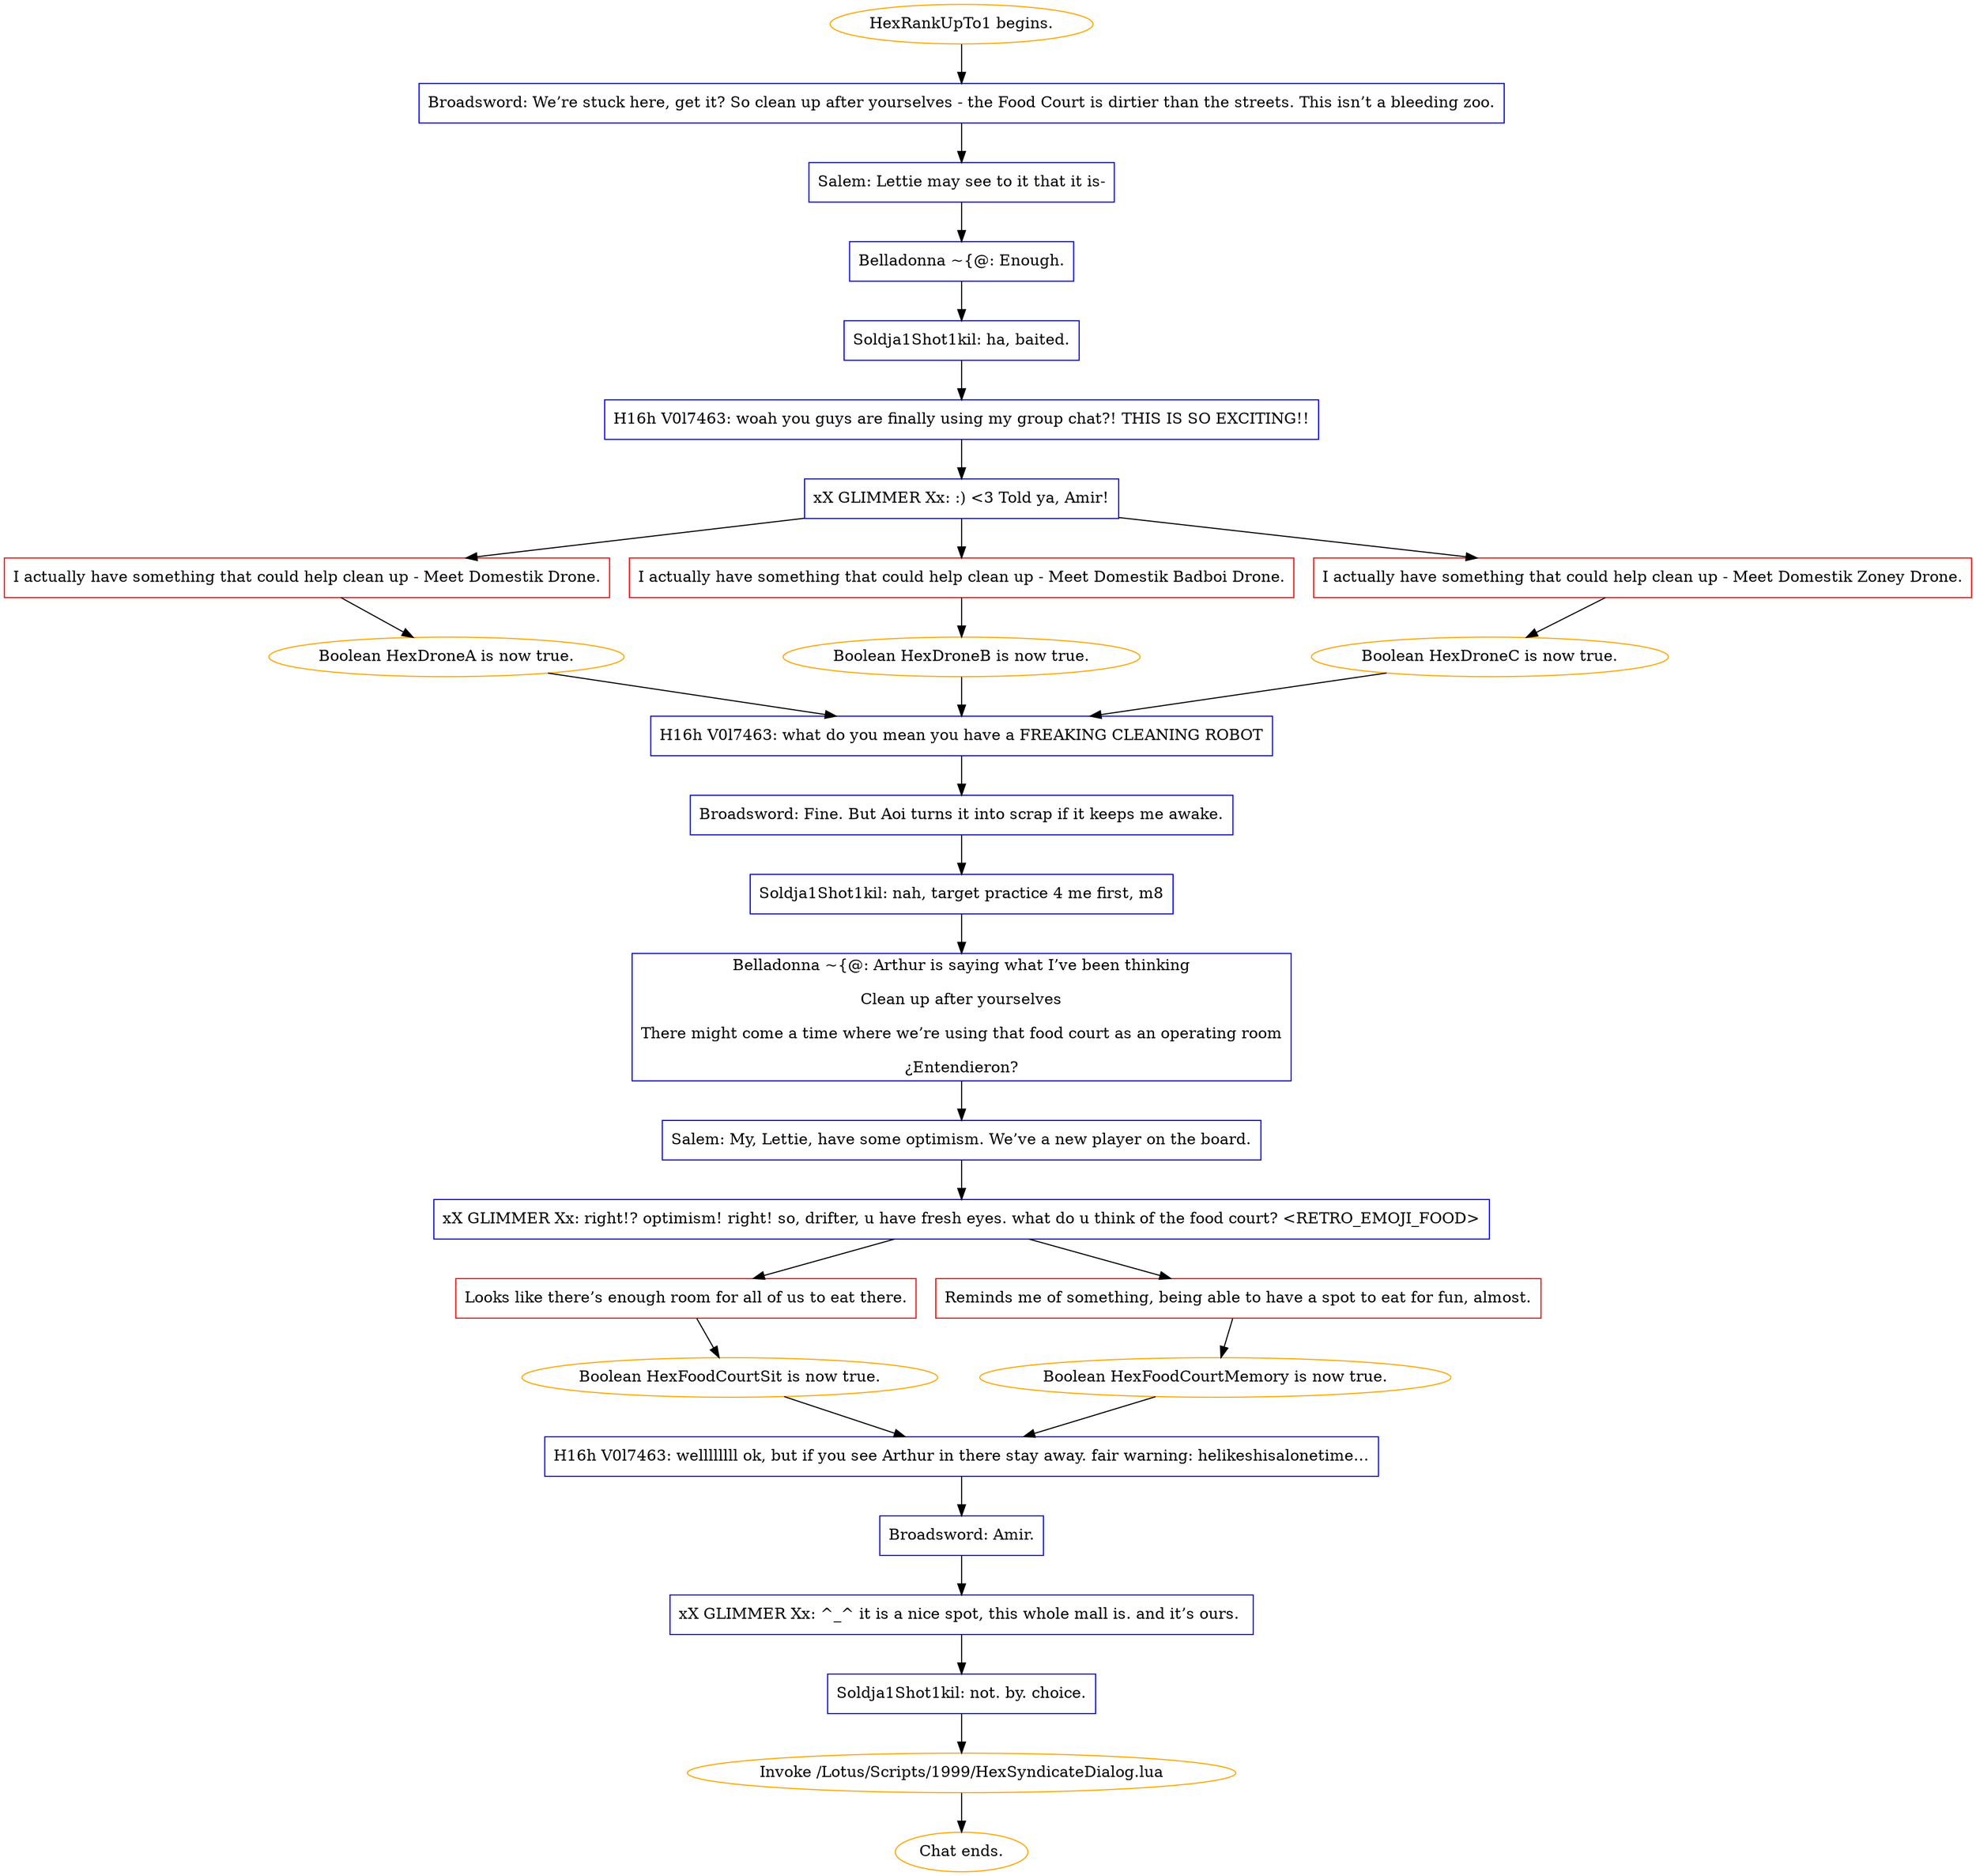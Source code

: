 digraph {
	"HexRankUpTo1 begins." [color=orange];
		"HexRankUpTo1 begins." -> j2000518888;
	j2000518888 [label="Broadsword: We’re stuck here, get it? So clean up after yourselves - the Food Court is dirtier than the streets. This isn’t a bleeding zoo.",shape=box,color=blue];
		j2000518888 -> j2655716514;
	j2655716514 [label="Salem: Lettie may see to it that it is-",shape=box,color=blue];
		j2655716514 -> j332305196;
	j332305196 [label="Belladonna ~{@: Enough.",shape=box,color=blue];
		j332305196 -> j1437059451;
	j1437059451 [label="Soldja1Shot1kil: ha, baited.",shape=box,color=blue];
		j1437059451 -> j3192246661;
	j3192246661 [label="H16h V0l7463: woah you guys are finally using my group chat?! THIS IS SO EXCITING!!",shape=box,color=blue];
		j3192246661 -> j859123108;
	j859123108 [label="xX GLIMMER Xx: :) <3 Told ya, Amir!",shape=box,color=blue];
		j859123108 -> j3386960354;
		j859123108 -> j2048612007;
		j859123108 -> j4056555994;
	j3386960354 [label="I actually have something that could help clean up - Meet Domestik Drone.",shape=box,color=red];
		j3386960354 -> j2976264790;
	j2048612007 [label="I actually have something that could help clean up - Meet Domestik Badboi Drone.",shape=box,color=red];
		j2048612007 -> j1557083231;
	j4056555994 [label="I actually have something that could help clean up - Meet Domestik Zoney Drone.",shape=box,color=red];
		j4056555994 -> j144588084;
	j2976264790 [label="Boolean HexDroneA is now true.",color=orange];
		j2976264790 -> j3628941487;
	j1557083231 [label="Boolean HexDroneB is now true.",color=orange];
		j1557083231 -> j3628941487;
	j144588084 [label="Boolean HexDroneC is now true.",color=orange];
		j144588084 -> j3628941487;
	j3628941487 [label="H16h V0l7463: what do you mean you have a FREAKING CLEANING ROBOT",shape=box,color=blue];
		j3628941487 -> j3802150447;
	j3802150447 [label="Broadsword: Fine. But Aoi turns it into scrap if it keeps me awake.",shape=box,color=blue];
		j3802150447 -> j3688389201;
	j3688389201 [label="Soldja1Shot1kil: nah, target practice 4 me first, m8",shape=box,color=blue];
		j3688389201 -> j3495960543;
	j3495960543 [label="Belladonna ~{@: Arthur is saying what I’ve been thinking
Clean up after yourselves
There might come a time where we’re using that food court as an operating room
¿Entendieron?",shape=box,color=blue];
		j3495960543 -> j3726981122;
	j3726981122 [label="Salem: My, Lettie, have some optimism. We’ve a new player on the board.",shape=box,color=blue];
		j3726981122 -> j1894099676;
	j1894099676 [label="xX GLIMMER Xx: right!? optimism! right! so, drifter, u have fresh eyes. what do u think of the food court? <RETRO_EMOJI_FOOD>",shape=box,color=blue];
		j1894099676 -> j3138215519;
		j1894099676 -> j3559364590;
	j3138215519 [label="Looks like there’s enough room for all of us to eat there.",shape=box,color=red];
		j3138215519 -> j3825361535;
	j3559364590 [label="Reminds me of something, being able to have a spot to eat for fun, almost.",shape=box,color=red];
		j3559364590 -> j1182826284;
	j3825361535 [label="Boolean HexFoodCourtSit is now true.",color=orange];
		j3825361535 -> j407354633;
	j1182826284 [label="Boolean HexFoodCourtMemory is now true.",color=orange];
		j1182826284 -> j407354633;
	j407354633 [label="H16h V0l7463: wellllllll ok, but if you see Arthur in there stay away. fair warning: helikeshisalonetime…",shape=box,color=blue];
		j407354633 -> j479973708;
	j479973708 [label="Broadsword: Amir.",shape=box,color=blue];
		j479973708 -> j979633013;
	j979633013 [label="xX GLIMMER Xx: ^_^ it is a nice spot, this whole mall is. and it’s ours. ",shape=box,color=blue];
		j979633013 -> j1625730708;
	j1625730708 [label="Soldja1Shot1kil: not. by. choice.",shape=box,color=blue];
		j1625730708 -> j2375408662;
	j2375408662 [label="Invoke /Lotus/Scripts/1999/HexSyndicateDialog.lua",color=orange];
		j2375408662 -> "Chat ends.";
	"Chat ends." [color=orange];
}